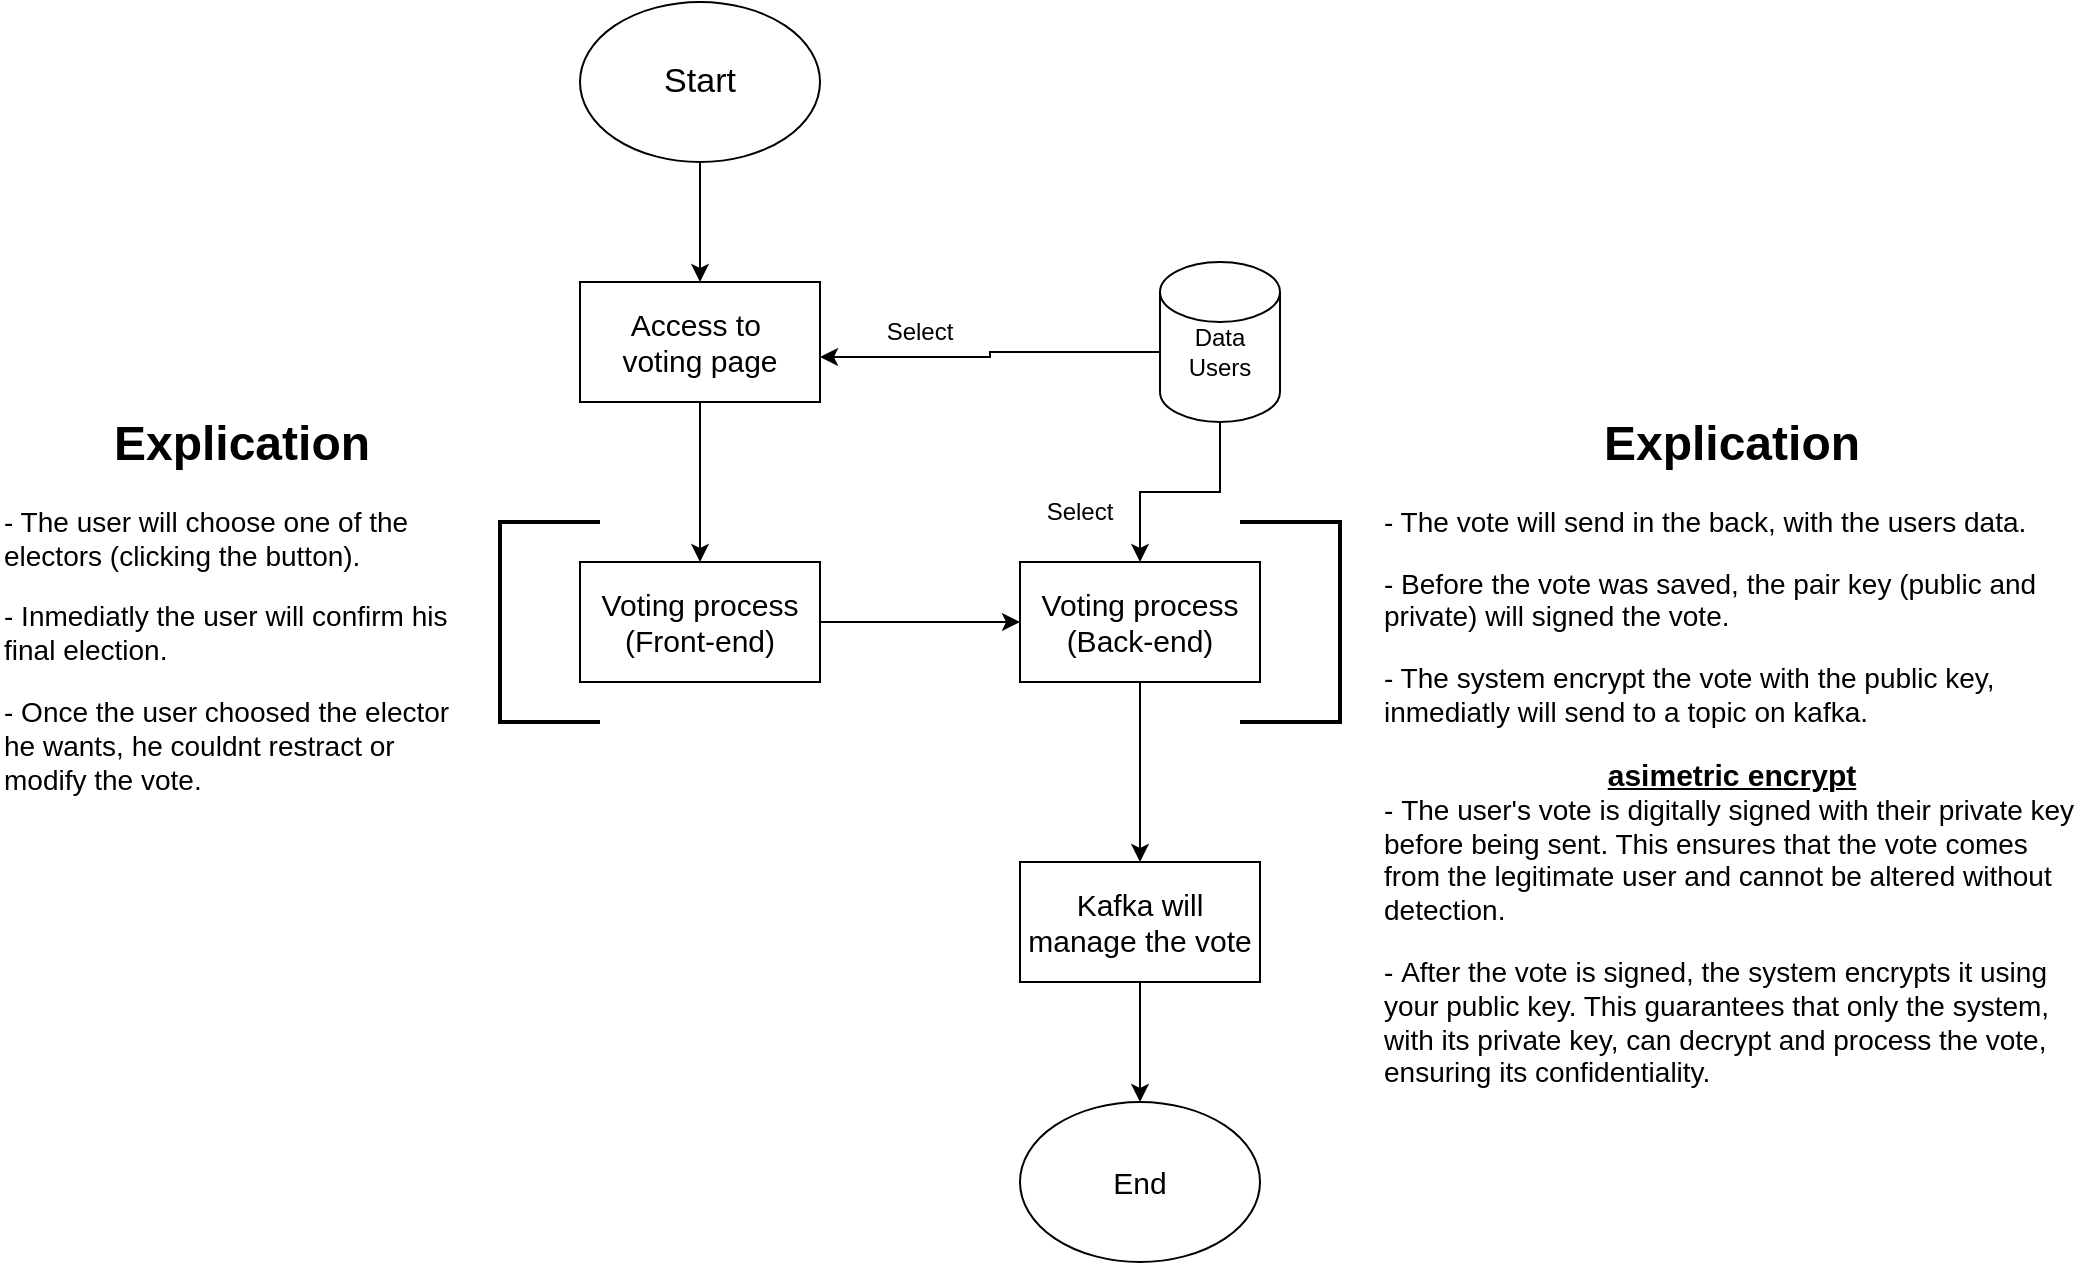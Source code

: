 <mxfile version="24.7.6">
  <diagram name="Página-1" id="ue8fLCWp2CEZWabeXcxj">
    <mxGraphModel dx="1877" dy="565" grid="1" gridSize="10" guides="1" tooltips="1" connect="1" arrows="1" fold="1" page="1" pageScale="1" pageWidth="827" pageHeight="1169" math="0" shadow="0">
      <root>
        <mxCell id="0" />
        <mxCell id="1" parent="0" />
        <mxCell id="5ArFgoNVE3qvAwgU8BPl-4" value="" style="edgeStyle=orthogonalEdgeStyle;rounded=0;orthogonalLoop=1;jettySize=auto;html=1;" edge="1" parent="1" source="5ArFgoNVE3qvAwgU8BPl-1" target="5ArFgoNVE3qvAwgU8BPl-3">
          <mxGeometry relative="1" as="geometry" />
        </mxCell>
        <mxCell id="5ArFgoNVE3qvAwgU8BPl-1" value="" style="ellipse;whiteSpace=wrap;html=1;" vertex="1" parent="1">
          <mxGeometry x="70" y="40" width="120" height="80" as="geometry" />
        </mxCell>
        <mxCell id="5ArFgoNVE3qvAwgU8BPl-2" value="&lt;font style=&quot;font-size: 17px;&quot;&gt;Start&lt;/font&gt;" style="text;html=1;align=center;verticalAlign=middle;whiteSpace=wrap;rounded=0;" vertex="1" parent="1">
          <mxGeometry x="100" y="65" width="60" height="30" as="geometry" />
        </mxCell>
        <mxCell id="5ArFgoNVE3qvAwgU8BPl-16" value="" style="edgeStyle=orthogonalEdgeStyle;rounded=0;orthogonalLoop=1;jettySize=auto;html=1;" edge="1" parent="1" source="5ArFgoNVE3qvAwgU8BPl-3" target="5ArFgoNVE3qvAwgU8BPl-15">
          <mxGeometry relative="1" as="geometry" />
        </mxCell>
        <mxCell id="5ArFgoNVE3qvAwgU8BPl-3" value="" style="rounded=0;whiteSpace=wrap;html=1;" vertex="1" parent="1">
          <mxGeometry x="70" y="180" width="120" height="60" as="geometry" />
        </mxCell>
        <mxCell id="5ArFgoNVE3qvAwgU8BPl-5" value="&lt;font style=&quot;font-size: 15px;&quot;&gt;Access to&amp;nbsp;&lt;/font&gt;&lt;div style=&quot;font-size: 15px;&quot;&gt;&lt;font style=&quot;font-size: 15px;&quot;&gt;voting page&lt;/font&gt;&lt;/div&gt;" style="text;html=1;align=center;verticalAlign=middle;whiteSpace=wrap;rounded=0;" vertex="1" parent="1">
          <mxGeometry x="70" y="195" width="120" height="30" as="geometry" />
        </mxCell>
        <mxCell id="5ArFgoNVE3qvAwgU8BPl-31" style="edgeStyle=orthogonalEdgeStyle;rounded=0;orthogonalLoop=1;jettySize=auto;html=1;exitX=0.5;exitY=1;exitDx=0;exitDy=0;exitPerimeter=0;entryX=0.5;entryY=0;entryDx=0;entryDy=0;" edge="1" parent="1" source="5ArFgoNVE3qvAwgU8BPl-6" target="5ArFgoNVE3qvAwgU8BPl-24">
          <mxGeometry relative="1" as="geometry" />
        </mxCell>
        <mxCell id="5ArFgoNVE3qvAwgU8BPl-6" value="" style="shape=cylinder3;whiteSpace=wrap;html=1;boundedLbl=1;backgroundOutline=1;size=15;" vertex="1" parent="1">
          <mxGeometry x="360" y="170" width="60" height="80" as="geometry" />
        </mxCell>
        <mxCell id="5ArFgoNVE3qvAwgU8BPl-13" style="edgeStyle=orthogonalEdgeStyle;rounded=0;orthogonalLoop=1;jettySize=auto;html=1;exitX=0;exitY=0.5;exitDx=0;exitDy=0;entryX=1;entryY=0.75;entryDx=0;entryDy=0;" edge="1" parent="1" source="5ArFgoNVE3qvAwgU8BPl-9" target="5ArFgoNVE3qvAwgU8BPl-5">
          <mxGeometry relative="1" as="geometry" />
        </mxCell>
        <mxCell id="5ArFgoNVE3qvAwgU8BPl-9" value="Data&lt;div&gt;Users&lt;/div&gt;" style="text;html=1;align=center;verticalAlign=middle;whiteSpace=wrap;rounded=0;" vertex="1" parent="1">
          <mxGeometry x="360" y="200" width="60" height="30" as="geometry" />
        </mxCell>
        <mxCell id="5ArFgoNVE3qvAwgU8BPl-14" value="Select" style="text;html=1;align=center;verticalAlign=middle;whiteSpace=wrap;rounded=0;" vertex="1" parent="1">
          <mxGeometry x="210" y="190" width="60" height="30" as="geometry" />
        </mxCell>
        <mxCell id="5ArFgoNVE3qvAwgU8BPl-15" value="" style="rounded=0;whiteSpace=wrap;html=1;" vertex="1" parent="1">
          <mxGeometry x="70" y="320" width="120" height="60" as="geometry" />
        </mxCell>
        <mxCell id="5ArFgoNVE3qvAwgU8BPl-21" value="" style="edgeStyle=orthogonalEdgeStyle;rounded=0;orthogonalLoop=1;jettySize=auto;html=1;" edge="1" parent="1" source="5ArFgoNVE3qvAwgU8BPl-17" target="5ArFgoNVE3qvAwgU8BPl-20">
          <mxGeometry relative="1" as="geometry" />
        </mxCell>
        <mxCell id="5ArFgoNVE3qvAwgU8BPl-17" value="&lt;font style=&quot;font-size: 15px;&quot;&gt;Voting process&lt;/font&gt;&lt;div&gt;&lt;font style=&quot;font-size: 15px;&quot;&gt;(Front-end)&lt;/font&gt;&lt;/div&gt;" style="text;html=1;align=center;verticalAlign=middle;whiteSpace=wrap;rounded=0;" vertex="1" parent="1">
          <mxGeometry x="70" y="320" width="120" height="60" as="geometry" />
        </mxCell>
        <mxCell id="5ArFgoNVE3qvAwgU8BPl-18" value="" style="strokeWidth=2;html=1;shape=mxgraph.flowchart.annotation_1;align=left;pointerEvents=1;" vertex="1" parent="1">
          <mxGeometry x="30" y="300" width="50" height="100" as="geometry" />
        </mxCell>
        <mxCell id="5ArFgoNVE3qvAwgU8BPl-19" value="&lt;h1 style=&quot;text-align: center; margin-top: 0px;&quot;&gt;Explication&lt;/h1&gt;&lt;p style=&quot;font-size: 14px;&quot;&gt;&lt;font style=&quot;font-size: 14px;&quot;&gt;- The user will choose one of the electors (clicking the button).&lt;/font&gt;&lt;/p&gt;&lt;p style=&quot;font-size: 14px;&quot;&gt;&lt;font style=&quot;font-size: 14px;&quot;&gt;- Inmediatly the user will confirm his final election.&lt;/font&gt;&lt;/p&gt;&lt;p style=&quot;font-size: 14px;&quot;&gt;&lt;font style=&quot;font-size: 14px;&quot;&gt;- Once the user choosed the elector he wants, he couldnt restract or modify the vote.&lt;/font&gt;&lt;/p&gt;" style="text;html=1;whiteSpace=wrap;overflow=hidden;rounded=0;" vertex="1" parent="1">
          <mxGeometry x="-220" y="240" width="240" height="210" as="geometry" />
        </mxCell>
        <mxCell id="5ArFgoNVE3qvAwgU8BPl-20" value="" style="rounded=0;whiteSpace=wrap;html=1;" vertex="1" parent="1">
          <mxGeometry x="290" y="320" width="120" height="60" as="geometry" />
        </mxCell>
        <mxCell id="5ArFgoNVE3qvAwgU8BPl-22" value="" style="strokeWidth=2;html=1;shape=mxgraph.flowchart.annotation_1;align=left;pointerEvents=1;rotation=-180;" vertex="1" parent="1">
          <mxGeometry x="400" y="300" width="50" height="100" as="geometry" />
        </mxCell>
        <mxCell id="5ArFgoNVE3qvAwgU8BPl-23" value="&lt;h1 style=&quot;text-align: center; margin-top: 0px;&quot;&gt;Explication&lt;/h1&gt;&lt;p style=&quot;font-size: 14px;&quot;&gt;&lt;font style=&quot;font-size: 14px;&quot;&gt;- The vote will send in the back, with the users data.&lt;/font&gt;&lt;/p&gt;&lt;p style=&quot;font-size: 14px;&quot;&gt;&lt;font style=&quot;font-size: 14px;&quot;&gt;- Before the vote was saved, the pair key (public and private) will signed the vote.&lt;/font&gt;&lt;/p&gt;&lt;p style=&quot;font-size: 14px;&quot;&gt;&lt;font style=&quot;font-size: 14px;&quot;&gt;- The system encrypt the vote with the public key, inmediatly will send to a topic on kafka.&lt;/font&gt;&lt;/p&gt;&lt;p&gt;&lt;/p&gt;&lt;div style=&quot;text-align: center;&quot;&gt;&lt;b style=&quot;background-color: initial;&quot;&gt;&lt;u&gt;&lt;font style=&quot;font-size: 15px;&quot;&gt;asimetric encrypt&lt;/font&gt;&lt;/u&gt;&lt;/b&gt;&lt;/div&gt;&lt;font style=&quot;font-size: 14px;&quot;&gt;-&amp;nbsp;&lt;span style=&quot;font-family: inherit; background-color: rgb(255, 255, 255);&quot;&gt;The user&#39;s vote is digitally signed with their private key before being sent. This ensures that the vote comes from the legitimate user and cannot be altered without detection.&lt;/span&gt;&lt;/font&gt;&lt;p style=&quot;font-size: 14px;&quot;&gt;&lt;/p&gt;&lt;p style=&quot;font-size: 14px;&quot;&gt;&lt;font style=&quot;font-size: 14px;&quot;&gt;-&amp;nbsp;&lt;span style=&quot;font-family: inherit; background-color: rgb(255, 255, 255);&quot;&gt;After the vote is signed, the system encrypts it using your public key. This guarantees that only the system, with its private key, can decrypt and process the vote, ensuring its confidentiality.&lt;/span&gt;&lt;/font&gt;&lt;/p&gt;" style="text;html=1;whiteSpace=wrap;overflow=hidden;rounded=0;" vertex="1" parent="1">
          <mxGeometry x="470" y="240" width="350" height="350" as="geometry" />
        </mxCell>
        <mxCell id="5ArFgoNVE3qvAwgU8BPl-26" value="" style="edgeStyle=orthogonalEdgeStyle;rounded=0;orthogonalLoop=1;jettySize=auto;html=1;" edge="1" parent="1" source="5ArFgoNVE3qvAwgU8BPl-24" target="5ArFgoNVE3qvAwgU8BPl-25">
          <mxGeometry relative="1" as="geometry" />
        </mxCell>
        <mxCell id="5ArFgoNVE3qvAwgU8BPl-24" value="&lt;font style=&quot;font-size: 15px;&quot;&gt;Voting process&lt;/font&gt;&lt;div style=&quot;font-size: 15px;&quot;&gt;&lt;font style=&quot;font-size: 15px;&quot;&gt;(Back-end)&lt;/font&gt;&lt;/div&gt;" style="text;html=1;align=center;verticalAlign=middle;whiteSpace=wrap;rounded=0;" vertex="1" parent="1">
          <mxGeometry x="290" y="320" width="120" height="60" as="geometry" />
        </mxCell>
        <mxCell id="5ArFgoNVE3qvAwgU8BPl-25" value="" style="rounded=0;whiteSpace=wrap;html=1;" vertex="1" parent="1">
          <mxGeometry x="290" y="470" width="120" height="60" as="geometry" />
        </mxCell>
        <mxCell id="5ArFgoNVE3qvAwgU8BPl-29" value="" style="edgeStyle=orthogonalEdgeStyle;rounded=0;orthogonalLoop=1;jettySize=auto;html=1;" edge="1" parent="1" source="5ArFgoNVE3qvAwgU8BPl-27" target="5ArFgoNVE3qvAwgU8BPl-28">
          <mxGeometry relative="1" as="geometry" />
        </mxCell>
        <mxCell id="5ArFgoNVE3qvAwgU8BPl-27" value="&lt;font style=&quot;font-size: 15px;&quot;&gt;Kafka will manage the vote&lt;/font&gt;" style="text;html=1;align=center;verticalAlign=middle;whiteSpace=wrap;rounded=0;" vertex="1" parent="1">
          <mxGeometry x="290" y="470" width="120" height="60" as="geometry" />
        </mxCell>
        <mxCell id="5ArFgoNVE3qvAwgU8BPl-28" value="" style="ellipse;whiteSpace=wrap;html=1;" vertex="1" parent="1">
          <mxGeometry x="290" y="590" width="120" height="80" as="geometry" />
        </mxCell>
        <mxCell id="5ArFgoNVE3qvAwgU8BPl-30" value="&lt;font style=&quot;font-size: 15px;&quot;&gt;End&lt;/font&gt;" style="text;html=1;align=center;verticalAlign=middle;whiteSpace=wrap;rounded=0;" vertex="1" parent="1">
          <mxGeometry x="320" y="615" width="60" height="30" as="geometry" />
        </mxCell>
        <mxCell id="5ArFgoNVE3qvAwgU8BPl-32" value="Select" style="text;html=1;align=center;verticalAlign=middle;whiteSpace=wrap;rounded=0;" vertex="1" parent="1">
          <mxGeometry x="290" y="280" width="60" height="30" as="geometry" />
        </mxCell>
      </root>
    </mxGraphModel>
  </diagram>
</mxfile>
